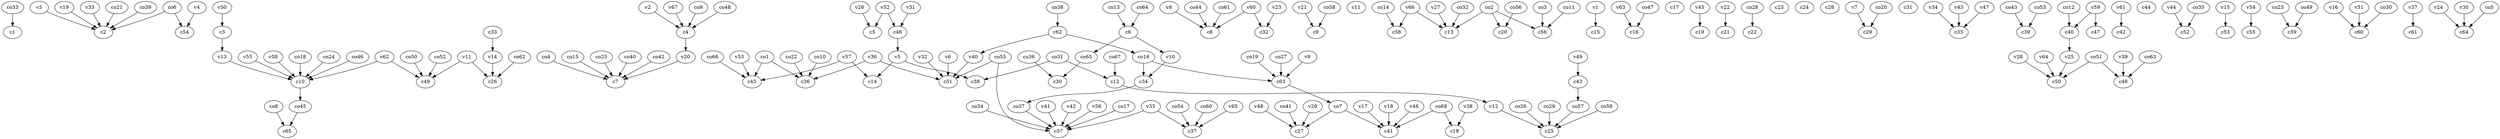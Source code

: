 strict digraph  {
c1;
c2;
c3;
c4;
c5;
c6;
c7;
c8;
c9;
c10;
c11;
c12;
c13;
c14;
c15;
c16;
c17;
c18;
c19;
c20;
c21;
c22;
c23;
c24;
c25;
c26;
c27;
c28;
c29;
c30;
c31;
c32;
c33;
c34;
c35;
c36;
c37;
c38;
c39;
c40;
c41;
c42;
c43;
c44;
c45;
c46;
c47;
c48;
c49;
c50;
c51;
c52;
c53;
c54;
c55;
c56;
c57;
c58;
c59;
c60;
c61;
c62;
c63;
c64;
c65;
v1;
v2;
v3;
v4;
v5;
v6;
v7;
v8;
v9;
v10;
v11;
v12;
v13;
v14;
v15;
v16;
v17;
v18;
v19;
v20;
v21;
v22;
v23;
v24;
v25;
v26;
v27;
v28;
v29;
v30;
v31;
v32;
v33;
v34;
v35;
v36;
v37;
v38;
v39;
v40;
v41;
v42;
v43;
v44;
v45;
v46;
v47;
v48;
v49;
v50;
v51;
v52;
v53;
v54;
v55;
v56;
v57;
v58;
v59;
v60;
v61;
v62;
v63;
v64;
v65;
v66;
v67;
co1;
co2;
co3;
co4;
co5;
co6;
co7;
co8;
co9;
co10;
co11;
co12;
co13;
co14;
co15;
co16;
co17;
co18;
co19;
co20;
co21;
co22;
co23;
co24;
co25;
co26;
co27;
co28;
co29;
co30;
co31;
co32;
co33;
co34;
co35;
co36;
co37;
co38;
co39;
co40;
co41;
co42;
co43;
co44;
co45;
co46;
co47;
co48;
co49;
co50;
co51;
co52;
co53;
co54;
co55;
co56;
co57;
co58;
co59;
co60;
co61;
co62;
co63;
co64;
co65;
co66;
co67;
co68;
c3 -> v13  [weight=1];
c4 -> v20  [weight=1];
c6 -> co65  [weight=1];
c6 -> v10  [weight=1];
c10 -> co45  [weight=1];
c12 -> v12  [weight=1];
c33 -> v14  [weight=1];
c34 -> co37  [weight=1];
c40 -> v25  [weight=1];
c43 -> co57  [weight=1];
c46 -> v5  [weight=1];
c62 -> co16  [weight=1];
c62 -> v40  [weight=1];
c63 -> co7  [weight=1];
v1 -> c15  [weight=1];
v2 -> c4  [weight=1];
v3 -> c2  [weight=1];
v4 -> c54  [weight=1];
v5 -> c38  [weight=1];
v5 -> c14  [weight=1];
v6 -> c51  [weight=1];
v7 -> c29  [weight=1];
v8 -> c8  [weight=1];
v9 -> c63  [weight=1];
v10 -> c34  [weight=1];
v11 -> c26  [weight=1];
v11 -> c49  [weight=1];
v12 -> c25  [weight=1];
v13 -> c10  [weight=1];
v14 -> c26  [weight=1];
v15 -> c53  [weight=1];
v16 -> c60  [weight=1];
v17 -> c41  [weight=1];
v18 -> c41  [weight=1];
v19 -> c2  [weight=1];
v20 -> c7  [weight=1];
v21 -> c9  [weight=1];
v22 -> c21  [weight=1];
v23 -> c32  [weight=1];
v24 -> c64  [weight=1];
v25 -> c50  [weight=1];
v26 -> c5  [weight=1];
v27 -> c13  [weight=1];
v28 -> c50  [weight=1];
v29 -> c27  [weight=1];
v30 -> c64  [weight=1];
v31 -> c46  [weight=1];
v32 -> c51  [weight=1];
v33 -> c2  [weight=1];
v34 -> c35  [weight=1];
v35 -> c37  [weight=1];
v35 -> c57  [weight=1];
v36 -> c36  [weight=1];
v36 -> c51  [weight=1];
v37 -> c61  [weight=1];
v38 -> c18  [weight=1];
v39 -> c48  [weight=1];
v40 -> c51  [weight=1];
v41 -> c57  [weight=1];
v42 -> c57  [weight=1];
v43 -> c35  [weight=1];
v44 -> c52  [weight=1];
v45 -> c19  [weight=1];
v46 -> c41  [weight=1];
v47 -> c35  [weight=1];
v48 -> c27  [weight=1];
v49 -> c43  [weight=1];
v50 -> c3  [weight=1];
v51 -> c60  [weight=1];
v52 -> c46  [weight=1];
v52 -> c5  [weight=1];
v53 -> c45  [weight=1];
v54 -> c55  [weight=1];
v55 -> c10  [weight=1];
v56 -> c57  [weight=1];
v57 -> c45  [weight=1];
v57 -> c14  [weight=1];
v58 -> c10  [weight=1];
v59 -> c40  [weight=1];
v59 -> c47  [weight=1];
v60 -> c32  [weight=1];
v60 -> c8  [weight=1];
v61 -> c42  [weight=1];
v62 -> c49  [weight=1];
v62 -> c10  [weight=1];
v63 -> c16  [weight=1];
v64 -> c50  [weight=1];
v65 -> c37  [weight=1];
v66 -> c58  [weight=1];
v66 -> c13  [weight=1];
v67 -> c4  [weight=1];
co1 -> c36  [weight=1];
co1 -> c45  [weight=1];
co2 -> c20  [weight=1];
co2 -> c56  [weight=1];
co2 -> c13  [weight=1];
co3 -> c56  [weight=1];
co4 -> c7  [weight=1];
co5 -> c64  [weight=1];
co6 -> c54  [weight=1];
co6 -> c2  [weight=1];
co7 -> c41  [weight=1];
co7 -> c27  [weight=1];
co8 -> c65  [weight=1];
co9 -> c4  [weight=1];
co10 -> c36  [weight=1];
co11 -> c56  [weight=1];
co12 -> c40  [weight=1];
co13 -> c6  [weight=1];
co14 -> c58  [weight=1];
co15 -> c7  [weight=1];
co16 -> c34  [weight=1];
co16 -> c63  [weight=1];
co17 -> c57  [weight=1];
co18 -> c10  [weight=1];
co19 -> c63  [weight=1];
co20 -> c29  [weight=1];
co21 -> c2  [weight=1];
co22 -> c36  [weight=1];
co23 -> c59  [weight=1];
co24 -> c10  [weight=1];
co25 -> c7  [weight=1];
co26 -> c25  [weight=1];
co27 -> c63  [weight=1];
co28 -> c22  [weight=1];
co29 -> c25  [weight=1];
co30 -> c60  [weight=1];
co31 -> c12  [weight=1];
co31 -> c38  [weight=1];
co32 -> c13  [weight=1];
co33 -> c1  [weight=1];
co34 -> c57  [weight=1];
co35 -> c52  [weight=1];
co36 -> c30  [weight=1];
co37 -> c57  [weight=1];
co38 -> c62  [weight=1];
co39 -> c2  [weight=1];
co40 -> c7  [weight=1];
co41 -> c27  [weight=1];
co42 -> c7  [weight=1];
co43 -> c39  [weight=1];
co44 -> c8  [weight=1];
co45 -> c65  [weight=1];
co46 -> c10  [weight=1];
co47 -> c16  [weight=1];
co48 -> c4  [weight=1];
co49 -> c59  [weight=1];
co50 -> c49  [weight=1];
co51 -> c50  [weight=1];
co51 -> c48  [weight=1];
co52 -> c49  [weight=1];
co53 -> c39  [weight=1];
co54 -> c37  [weight=1];
co55 -> c51  [weight=1];
co55 -> c57  [weight=1];
co56 -> c20  [weight=1];
co57 -> c25  [weight=1];
co58 -> c9  [weight=1];
co59 -> c25  [weight=1];
co60 -> c37  [weight=1];
co61 -> c8  [weight=1];
co62 -> c26  [weight=1];
co63 -> c48  [weight=1];
co64 -> c6  [weight=1];
co65 -> c30  [weight=1];
co66 -> c45  [weight=1];
co67 -> c12  [weight=1];
co68 -> c18  [weight=1];
co68 -> c41  [weight=1];
}
